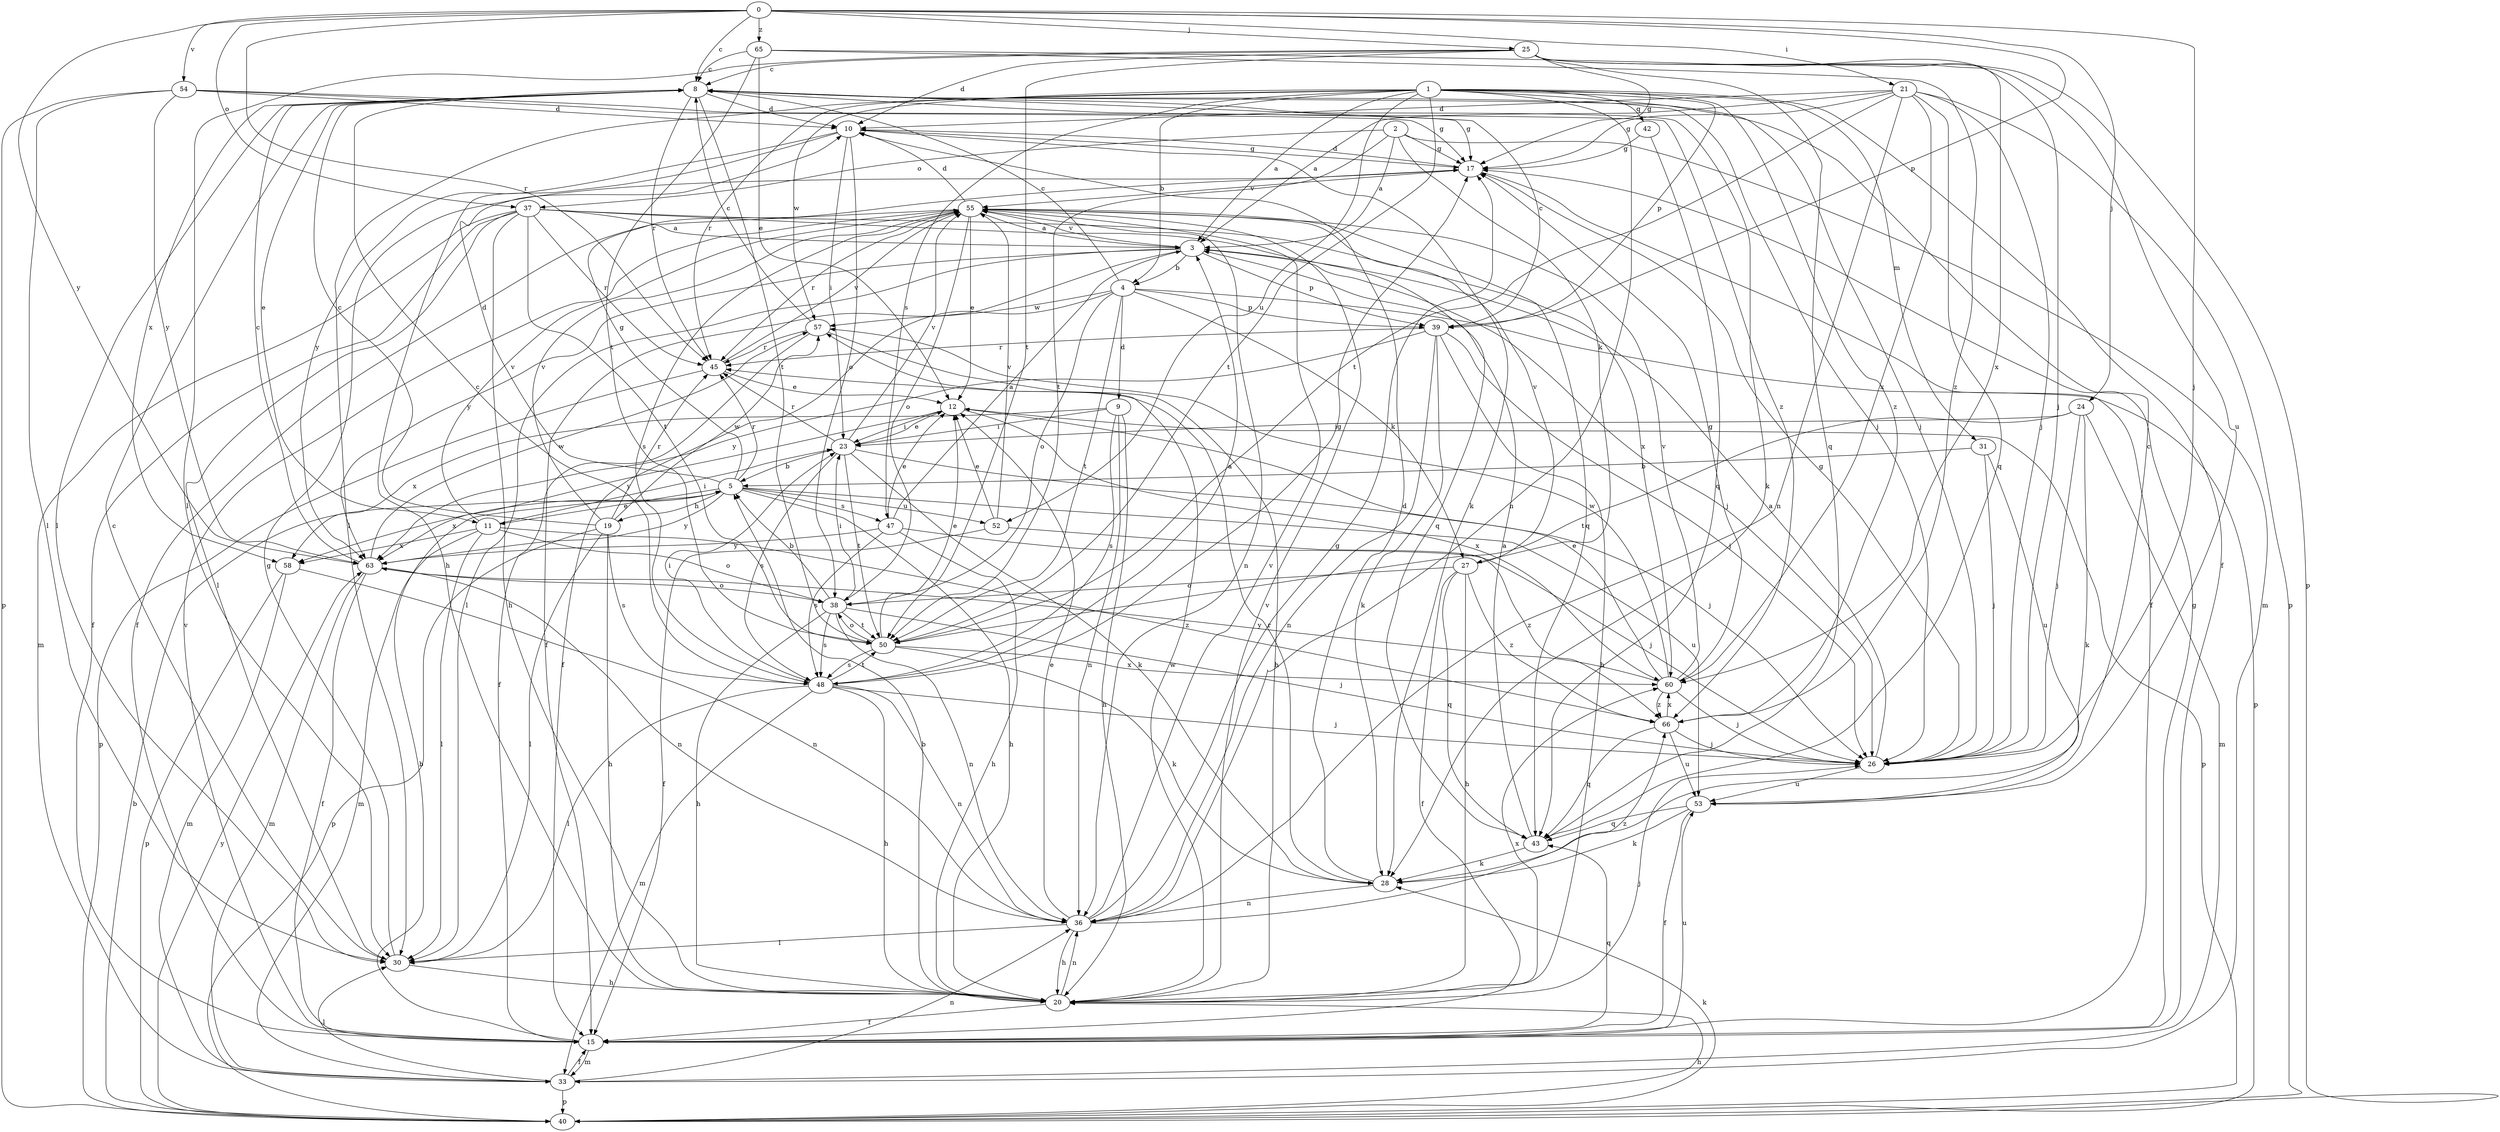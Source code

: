 strict digraph  {
0;
1;
2;
3;
4;
5;
8;
9;
10;
11;
12;
15;
17;
19;
20;
21;
23;
24;
25;
26;
27;
28;
30;
31;
33;
36;
37;
38;
39;
40;
42;
43;
45;
47;
48;
50;
52;
53;
54;
55;
57;
58;
60;
63;
65;
66;
0 -> 8  [label=c];
0 -> 21  [label=i];
0 -> 24  [label=j];
0 -> 25  [label=j];
0 -> 26  [label=j];
0 -> 37  [label=o];
0 -> 39  [label=p];
0 -> 45  [label=r];
0 -> 54  [label=v];
0 -> 63  [label=y];
0 -> 65  [label=z];
1 -> 3  [label=a];
1 -> 4  [label=b];
1 -> 15  [label=f];
1 -> 26  [label=j];
1 -> 30  [label=l];
1 -> 31  [label=m];
1 -> 36  [label=n];
1 -> 39  [label=p];
1 -> 42  [label=q];
1 -> 45  [label=r];
1 -> 47  [label=s];
1 -> 50  [label=t];
1 -> 52  [label=u];
1 -> 57  [label=w];
1 -> 66  [label=z];
2 -> 3  [label=a];
2 -> 17  [label=g];
2 -> 27  [label=k];
2 -> 33  [label=m];
2 -> 37  [label=o];
2 -> 50  [label=t];
3 -> 4  [label=b];
3 -> 15  [label=f];
3 -> 26  [label=j];
3 -> 30  [label=l];
3 -> 39  [label=p];
3 -> 55  [label=v];
3 -> 63  [label=y];
4 -> 8  [label=c];
4 -> 9  [label=d];
4 -> 15  [label=f];
4 -> 27  [label=k];
4 -> 38  [label=o];
4 -> 39  [label=p];
4 -> 40  [label=p];
4 -> 50  [label=t];
4 -> 57  [label=w];
5 -> 10  [label=d];
5 -> 11  [label=e];
5 -> 17  [label=g];
5 -> 19  [label=h];
5 -> 20  [label=h];
5 -> 45  [label=r];
5 -> 47  [label=s];
5 -> 52  [label=u];
5 -> 53  [label=u];
5 -> 58  [label=x];
5 -> 63  [label=y];
8 -> 10  [label=d];
8 -> 11  [label=e];
8 -> 17  [label=g];
8 -> 26  [label=j];
8 -> 28  [label=k];
8 -> 30  [label=l];
8 -> 45  [label=r];
8 -> 50  [label=t];
8 -> 58  [label=x];
9 -> 20  [label=h];
9 -> 23  [label=i];
9 -> 36  [label=n];
9 -> 48  [label=s];
9 -> 58  [label=x];
10 -> 17  [label=g];
10 -> 20  [label=h];
10 -> 23  [label=i];
10 -> 28  [label=k];
10 -> 38  [label=o];
10 -> 63  [label=y];
11 -> 23  [label=i];
11 -> 30  [label=l];
11 -> 33  [label=m];
11 -> 38  [label=o];
11 -> 55  [label=v];
11 -> 58  [label=x];
11 -> 66  [label=z];
12 -> 23  [label=i];
12 -> 40  [label=p];
12 -> 60  [label=x];
12 -> 63  [label=y];
15 -> 5  [label=b];
15 -> 17  [label=g];
15 -> 33  [label=m];
15 -> 43  [label=q];
15 -> 53  [label=u];
15 -> 55  [label=v];
17 -> 10  [label=d];
17 -> 15  [label=f];
17 -> 55  [label=v];
19 -> 8  [label=c];
19 -> 20  [label=h];
19 -> 30  [label=l];
19 -> 40  [label=p];
19 -> 45  [label=r];
19 -> 48  [label=s];
19 -> 55  [label=v];
19 -> 57  [label=w];
20 -> 5  [label=b];
20 -> 15  [label=f];
20 -> 26  [label=j];
20 -> 36  [label=n];
20 -> 55  [label=v];
20 -> 57  [label=w];
20 -> 60  [label=x];
21 -> 3  [label=a];
21 -> 10  [label=d];
21 -> 17  [label=g];
21 -> 26  [label=j];
21 -> 36  [label=n];
21 -> 40  [label=p];
21 -> 43  [label=q];
21 -> 50  [label=t];
21 -> 60  [label=x];
23 -> 5  [label=b];
23 -> 12  [label=e];
23 -> 26  [label=j];
23 -> 28  [label=k];
23 -> 45  [label=r];
23 -> 48  [label=s];
23 -> 50  [label=t];
23 -> 55  [label=v];
24 -> 23  [label=i];
24 -> 26  [label=j];
24 -> 28  [label=k];
24 -> 33  [label=m];
24 -> 50  [label=t];
25 -> 8  [label=c];
25 -> 10  [label=d];
25 -> 17  [label=g];
25 -> 26  [label=j];
25 -> 30  [label=l];
25 -> 40  [label=p];
25 -> 43  [label=q];
25 -> 50  [label=t];
25 -> 53  [label=u];
26 -> 3  [label=a];
26 -> 17  [label=g];
26 -> 53  [label=u];
27 -> 15  [label=f];
27 -> 20  [label=h];
27 -> 38  [label=o];
27 -> 43  [label=q];
27 -> 55  [label=v];
27 -> 66  [label=z];
28 -> 10  [label=d];
28 -> 36  [label=n];
28 -> 45  [label=r];
30 -> 8  [label=c];
30 -> 17  [label=g];
30 -> 20  [label=h];
31 -> 5  [label=b];
31 -> 26  [label=j];
31 -> 53  [label=u];
33 -> 15  [label=f];
33 -> 30  [label=l];
33 -> 36  [label=n];
33 -> 40  [label=p];
36 -> 12  [label=e];
36 -> 17  [label=g];
36 -> 20  [label=h];
36 -> 30  [label=l];
36 -> 55  [label=v];
36 -> 66  [label=z];
37 -> 3  [label=a];
37 -> 15  [label=f];
37 -> 20  [label=h];
37 -> 30  [label=l];
37 -> 33  [label=m];
37 -> 43  [label=q];
37 -> 45  [label=r];
37 -> 50  [label=t];
37 -> 60  [label=x];
38 -> 5  [label=b];
38 -> 20  [label=h];
38 -> 23  [label=i];
38 -> 26  [label=j];
38 -> 36  [label=n];
38 -> 48  [label=s];
38 -> 50  [label=t];
39 -> 8  [label=c];
39 -> 20  [label=h];
39 -> 26  [label=j];
39 -> 28  [label=k];
39 -> 36  [label=n];
39 -> 45  [label=r];
39 -> 63  [label=y];
40 -> 5  [label=b];
40 -> 20  [label=h];
40 -> 28  [label=k];
40 -> 63  [label=y];
42 -> 17  [label=g];
42 -> 43  [label=q];
43 -> 3  [label=a];
43 -> 28  [label=k];
45 -> 12  [label=e];
45 -> 40  [label=p];
45 -> 55  [label=v];
47 -> 3  [label=a];
47 -> 12  [label=e];
47 -> 20  [label=h];
47 -> 26  [label=j];
47 -> 48  [label=s];
47 -> 63  [label=y];
48 -> 3  [label=a];
48 -> 8  [label=c];
48 -> 17  [label=g];
48 -> 20  [label=h];
48 -> 23  [label=i];
48 -> 26  [label=j];
48 -> 30  [label=l];
48 -> 33  [label=m];
48 -> 36  [label=n];
48 -> 50  [label=t];
50 -> 12  [label=e];
50 -> 28  [label=k];
50 -> 38  [label=o];
50 -> 48  [label=s];
50 -> 60  [label=x];
52 -> 12  [label=e];
52 -> 15  [label=f];
52 -> 55  [label=v];
52 -> 66  [label=z];
53 -> 8  [label=c];
53 -> 15  [label=f];
53 -> 28  [label=k];
53 -> 43  [label=q];
54 -> 10  [label=d];
54 -> 17  [label=g];
54 -> 30  [label=l];
54 -> 40  [label=p];
54 -> 63  [label=y];
54 -> 66  [label=z];
55 -> 3  [label=a];
55 -> 10  [label=d];
55 -> 12  [label=e];
55 -> 15  [label=f];
55 -> 36  [label=n];
55 -> 38  [label=o];
55 -> 43  [label=q];
55 -> 45  [label=r];
55 -> 48  [label=s];
57 -> 8  [label=c];
57 -> 15  [label=f];
57 -> 20  [label=h];
57 -> 45  [label=r];
58 -> 33  [label=m];
58 -> 36  [label=n];
58 -> 40  [label=p];
60 -> 12  [label=e];
60 -> 17  [label=g];
60 -> 26  [label=j];
60 -> 55  [label=v];
60 -> 57  [label=w];
60 -> 63  [label=y];
60 -> 66  [label=z];
63 -> 8  [label=c];
63 -> 15  [label=f];
63 -> 33  [label=m];
63 -> 36  [label=n];
63 -> 38  [label=o];
63 -> 57  [label=w];
65 -> 8  [label=c];
65 -> 12  [label=e];
65 -> 50  [label=t];
65 -> 60  [label=x];
65 -> 66  [label=z];
66 -> 26  [label=j];
66 -> 43  [label=q];
66 -> 53  [label=u];
66 -> 60  [label=x];
}
